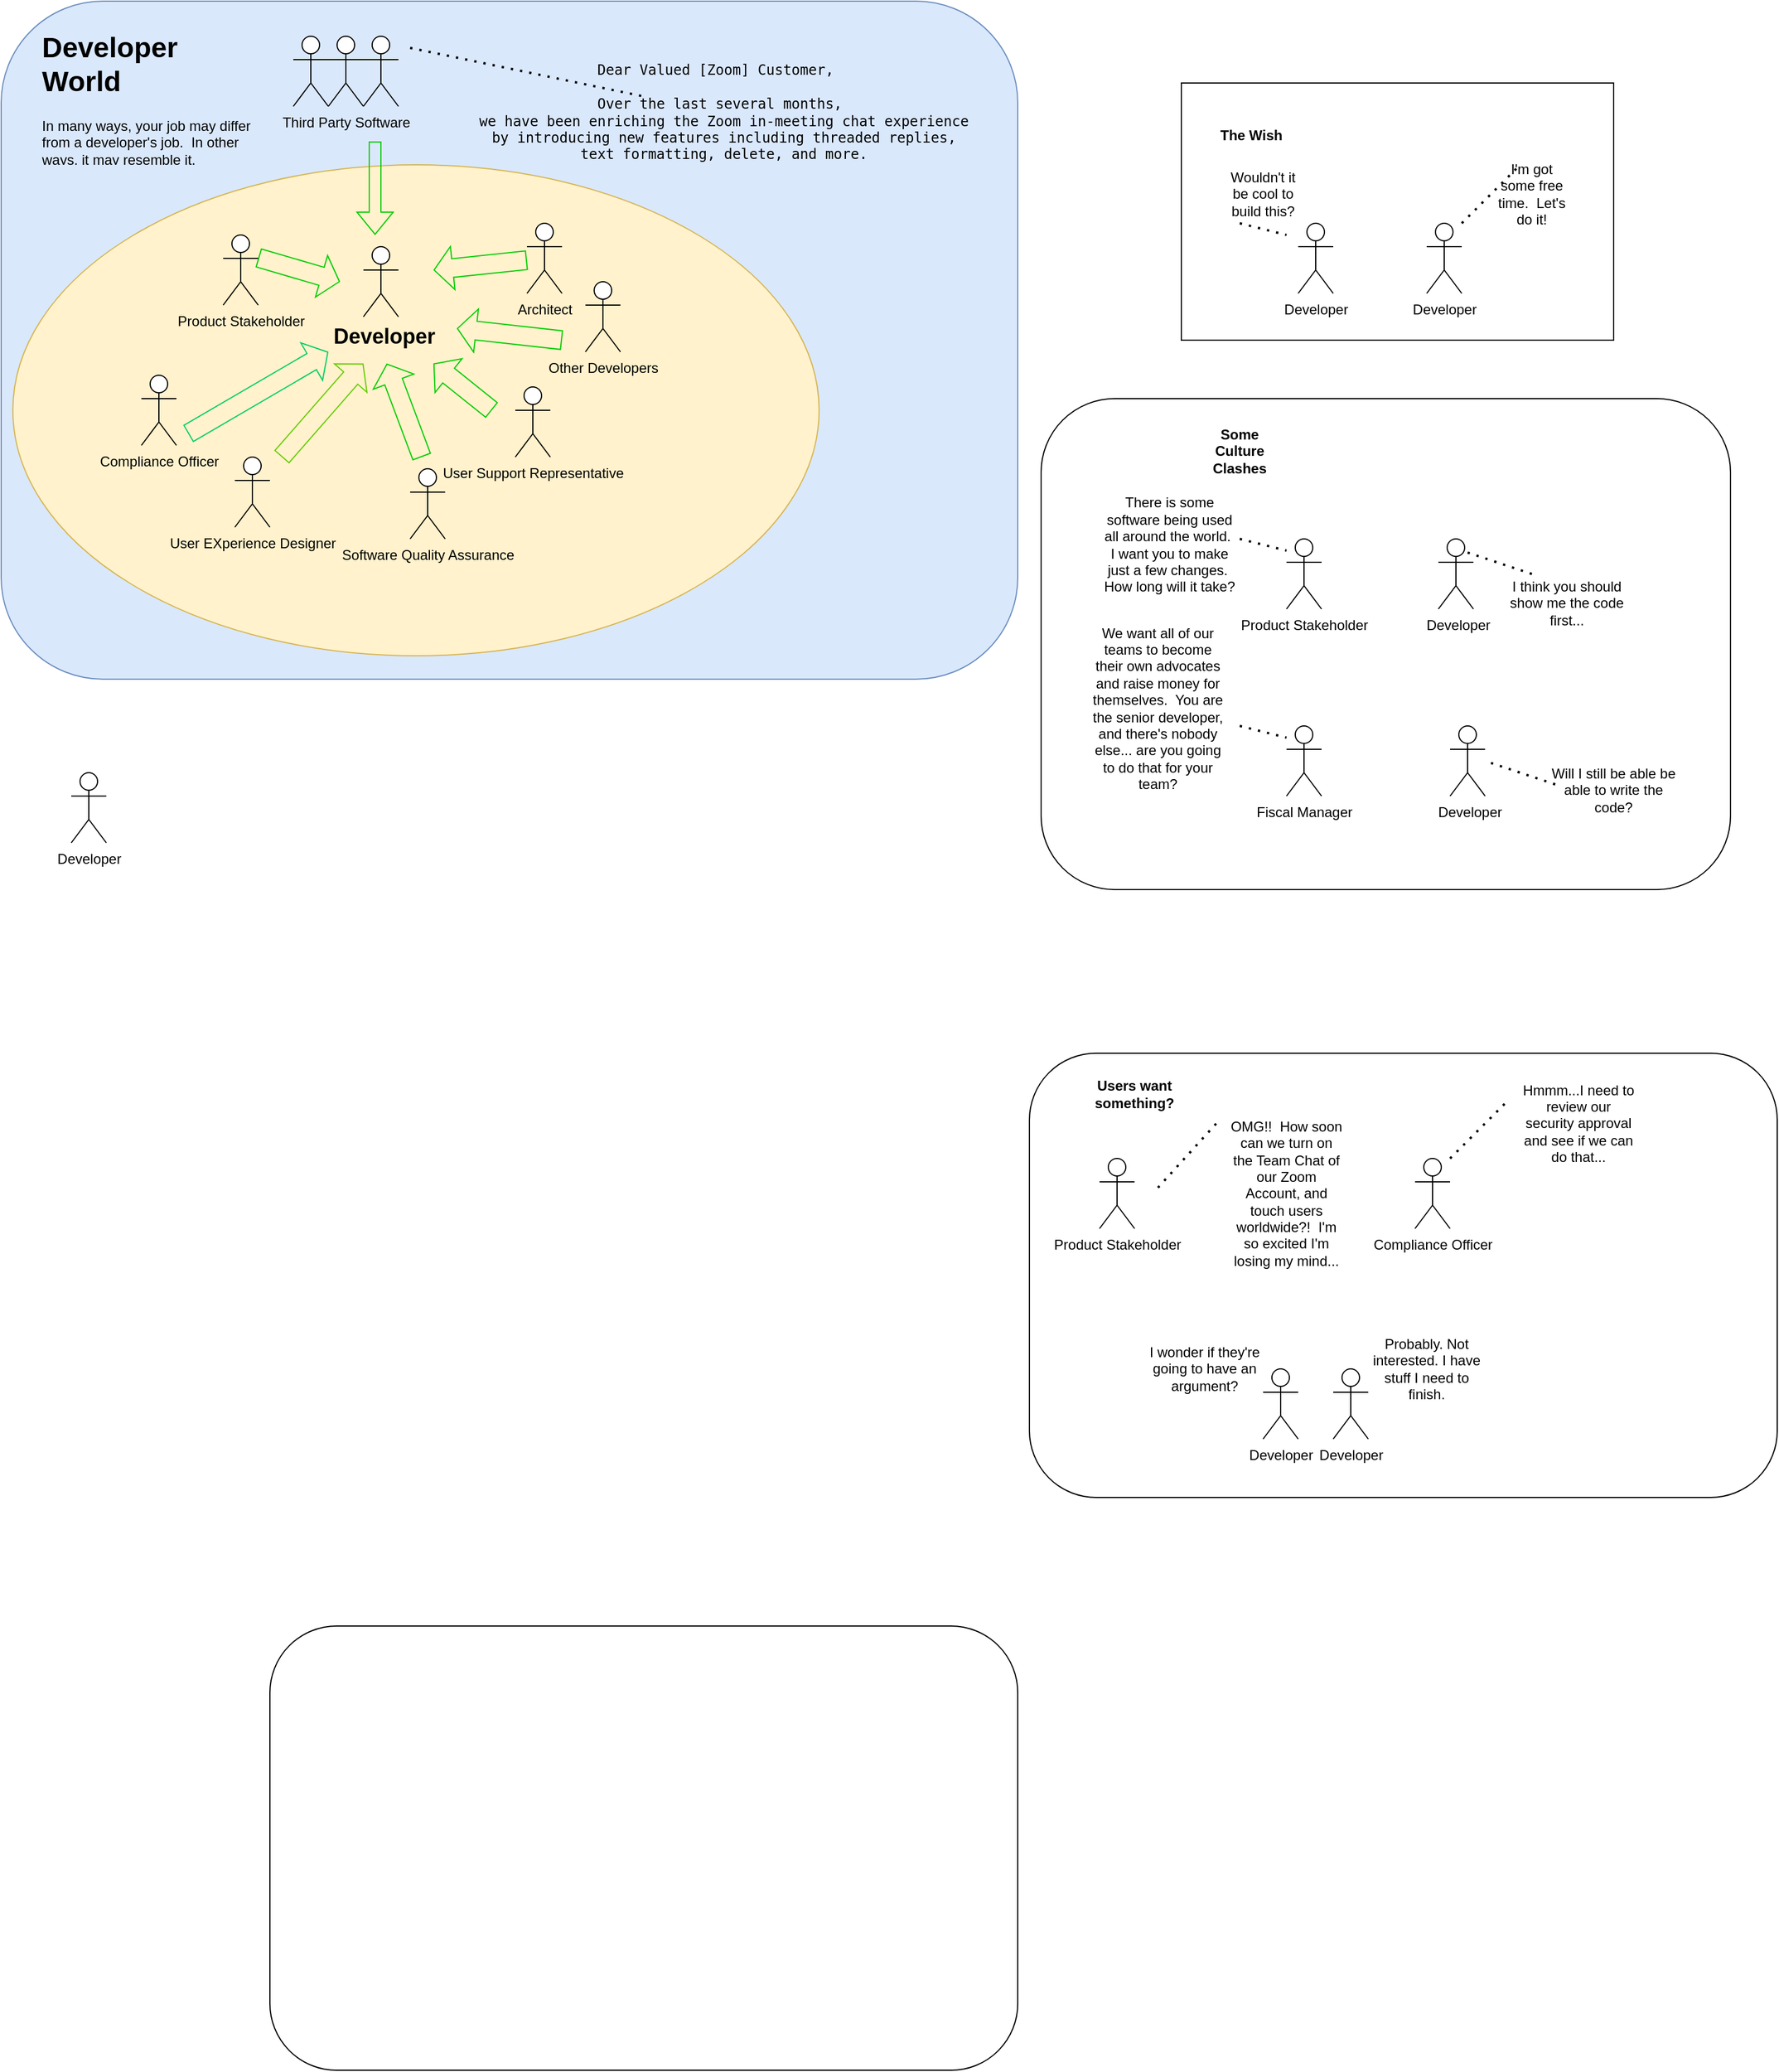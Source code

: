 <mxfile version="23.1.2" type="github">
  <diagram name="Page-1" id="3lLZawC0NmhBcoGWiqin">
    <mxGraphModel dx="1315" dy="754" grid="1" gridSize="10" guides="1" tooltips="1" connect="1" arrows="1" fold="1" page="1" pageScale="1" pageWidth="850" pageHeight="1100" math="0" shadow="0">
      <root>
        <mxCell id="0" />
        <mxCell id="1" parent="0" />
        <mxCell id="0Xk1uaQBG85P3Tt0JiG1-97" value="" style="rounded=1;whiteSpace=wrap;html=1;" vertex="1" parent="1">
          <mxGeometry x="880" y="910" width="640" height="380" as="geometry" />
        </mxCell>
        <mxCell id="0Xk1uaQBG85P3Tt0JiG1-71" value="" style="rounded=1;whiteSpace=wrap;html=1;fillColor=#dae8fc;strokeColor=#6c8ebf;" vertex="1" parent="1">
          <mxGeometry y="10" width="870" height="580" as="geometry" />
        </mxCell>
        <mxCell id="0Xk1uaQBG85P3Tt0JiG1-70" value="" style="ellipse;whiteSpace=wrap;html=1;fillColor=#fff2cc;strokeColor=#d6b656;" vertex="1" parent="1">
          <mxGeometry x="10" y="150" width="690" height="420" as="geometry" />
        </mxCell>
        <mxCell id="0Xk1uaQBG85P3Tt0JiG1-2" value="&amp;nbsp;Developer" style="shape=umlActor;verticalLabelPosition=bottom;verticalAlign=top;html=1;outlineConnect=0;fontStyle=1;fontSize=18;" vertex="1" parent="1">
          <mxGeometry x="310" y="220" width="30" height="60" as="geometry" />
        </mxCell>
        <mxCell id="0Xk1uaQBG85P3Tt0JiG1-5" value="" style="shape=umlActor;verticalLabelPosition=bottom;verticalAlign=top;html=1;outlineConnect=0;" vertex="1" parent="1">
          <mxGeometry x="310" y="40" width="30" height="60" as="geometry" />
        </mxCell>
        <mxCell id="0Xk1uaQBG85P3Tt0JiG1-6" value="Architect" style="shape=umlActor;verticalLabelPosition=bottom;verticalAlign=top;html=1;outlineConnect=0;" vertex="1" parent="1">
          <mxGeometry x="450" y="200" width="30" height="60" as="geometry" />
        </mxCell>
        <mxCell id="0Xk1uaQBG85P3Tt0JiG1-13" value="" style="shape=flexArrow;endArrow=classic;html=1;rounded=0;strokeColor=#00CC00;" edge="1" parent="1">
          <mxGeometry width="50" height="50" relative="1" as="geometry">
            <mxPoint x="320" y="130" as="sourcePoint" />
            <mxPoint x="320" y="210" as="targetPoint" />
          </mxGeometry>
        </mxCell>
        <mxCell id="0Xk1uaQBG85P3Tt0JiG1-14" value="User Support Representative" style="shape=umlActor;verticalLabelPosition=bottom;verticalAlign=top;html=1;outlineConnect=0;" vertex="1" parent="1">
          <mxGeometry x="440" y="340" width="30" height="60" as="geometry" />
        </mxCell>
        <mxCell id="0Xk1uaQBG85P3Tt0JiG1-15" value="" style="shape=flexArrow;endArrow=classic;html=1;rounded=0;width=16;endSize=5;strokeColor=#00CC00;" edge="1" parent="1">
          <mxGeometry width="50" height="50" relative="1" as="geometry">
            <mxPoint x="220" y="229.5" as="sourcePoint" />
            <mxPoint x="290" y="250" as="targetPoint" />
          </mxGeometry>
        </mxCell>
        <mxCell id="0Xk1uaQBG85P3Tt0JiG1-18" value="&lt;pre data-stringify-type=&quot;pre&quot; class=&quot;c-mrkdwn__pre&quot;&gt;Dear Valued [Zoom] Customer, &lt;br/&gt;&lt;br/&gt;Over the last several months,&lt;br&gt; we have been enriching the Zoom in-meeting chat experience&lt;br&gt; by introducing new features including threaded replies,&lt;br&gt; text formatting, delete, and more.&lt;/pre&gt;" style="text;html=1;strokeColor=none;fillColor=none;align=center;verticalAlign=middle;whiteSpace=wrap;rounded=0;" vertex="1" parent="1">
          <mxGeometry x="550" y="70" width="130" height="70" as="geometry" />
        </mxCell>
        <mxCell id="0Xk1uaQBG85P3Tt0JiG1-19" value="" style="endArrow=none;dashed=1;html=1;dashPattern=1 3;strokeWidth=2;rounded=0;" edge="1" parent="1" target="0Xk1uaQBG85P3Tt0JiG1-18">
          <mxGeometry width="50" height="50" relative="1" as="geometry">
            <mxPoint x="350" y="50" as="sourcePoint" />
            <mxPoint x="410" y="20" as="targetPoint" />
          </mxGeometry>
        </mxCell>
        <mxCell id="0Xk1uaQBG85P3Tt0JiG1-20" value="Compliance Officer" style="shape=umlActor;verticalLabelPosition=bottom;verticalAlign=top;html=1;outlineConnect=0;" vertex="1" parent="1">
          <mxGeometry x="120" y="330" width="30" height="60" as="geometry" />
        </mxCell>
        <mxCell id="0Xk1uaQBG85P3Tt0JiG1-21" value="" style="shape=flexArrow;endArrow=classic;html=1;rounded=0;width=16;endSize=5;fontColor=#000000;strokeColor=#00CC66;" edge="1" parent="1">
          <mxGeometry width="50" height="50" relative="1" as="geometry">
            <mxPoint x="160" y="380" as="sourcePoint" />
            <mxPoint x="280" y="310" as="targetPoint" />
          </mxGeometry>
        </mxCell>
        <mxCell id="0Xk1uaQBG85P3Tt0JiG1-22" value="" style="shape=flexArrow;endArrow=classic;html=1;rounded=0;width=16;endSize=5;strokeColor=#00CC00;" edge="1" parent="1" source="0Xk1uaQBG85P3Tt0JiG1-6">
          <mxGeometry width="50" height="50" relative="1" as="geometry">
            <mxPoint x="345" y="240" as="sourcePoint" />
            <mxPoint x="370" y="240" as="targetPoint" />
          </mxGeometry>
        </mxCell>
        <mxCell id="0Xk1uaQBG85P3Tt0JiG1-23" value="" style="shape=flexArrow;endArrow=classic;html=1;rounded=0;width=16;endSize=5;strokeColor=#00CC00;" edge="1" parent="1">
          <mxGeometry width="50" height="50" relative="1" as="geometry">
            <mxPoint x="420" y="360" as="sourcePoint" />
            <mxPoint x="370" y="320" as="targetPoint" />
          </mxGeometry>
        </mxCell>
        <mxCell id="0Xk1uaQBG85P3Tt0JiG1-37" value="Product Stakeholder" style="shape=umlActor;verticalLabelPosition=bottom;verticalAlign=top;html=1;outlineConnect=0;" vertex="1" parent="1">
          <mxGeometry x="940" y="1000" width="30" height="60" as="geometry" />
        </mxCell>
        <mxCell id="0Xk1uaQBG85P3Tt0JiG1-39" value="&lt;h1&gt;Developer World&lt;br&gt;&lt;/h1&gt;&lt;p&gt;In many ways, your job may differ from a developer&#39;s job.&amp;nbsp; In other ways, it may resemble it.&lt;br&gt;&lt;/p&gt;" style="text;html=1;strokeColor=none;fillColor=none;spacing=5;spacingTop=-20;whiteSpace=wrap;overflow=hidden;rounded=0;" vertex="1" parent="1">
          <mxGeometry x="30" y="30" width="190" height="120" as="geometry" />
        </mxCell>
        <mxCell id="0Xk1uaQBG85P3Tt0JiG1-50" value="User EXperience Designer" style="shape=umlActor;verticalLabelPosition=bottom;verticalAlign=top;html=1;outlineConnect=0;" vertex="1" parent="1">
          <mxGeometry x="200" y="400" width="30" height="60" as="geometry" />
        </mxCell>
        <mxCell id="0Xk1uaQBG85P3Tt0JiG1-51" value="Software Quality Assurance" style="shape=umlActor;verticalLabelPosition=bottom;verticalAlign=top;html=1;outlineConnect=0;" vertex="1" parent="1">
          <mxGeometry x="350" y="410" width="30" height="60" as="geometry" />
        </mxCell>
        <mxCell id="0Xk1uaQBG85P3Tt0JiG1-55" value="" style="shape=flexArrow;endArrow=classic;html=1;rounded=0;width=16;endSize=5;strokeColor=#66CC00;" edge="1" parent="1">
          <mxGeometry width="50" height="50" relative="1" as="geometry">
            <mxPoint x="240" y="400" as="sourcePoint" />
            <mxPoint x="310" y="320" as="targetPoint" />
          </mxGeometry>
        </mxCell>
        <mxCell id="0Xk1uaQBG85P3Tt0JiG1-56" value="" style="shape=flexArrow;endArrow=classic;html=1;rounded=0;width=16;endSize=5;strokeColor=#00CC00;" edge="1" parent="1">
          <mxGeometry width="50" height="50" relative="1" as="geometry">
            <mxPoint x="360" y="400" as="sourcePoint" />
            <mxPoint x="330" y="320" as="targetPoint" />
          </mxGeometry>
        </mxCell>
        <mxCell id="0Xk1uaQBG85P3Tt0JiG1-58" value="" style="group;fillColor=#DAE8FC;strokeColor=#6c8ebf;fillStyle=dots;" vertex="1" connectable="0" parent="1">
          <mxGeometry x="1010" y="80" width="370" height="220" as="geometry" />
        </mxCell>
        <mxCell id="0Xk1uaQBG85P3Tt0JiG1-57" value="" style="rounded=0;whiteSpace=wrap;html=1;" vertex="1" parent="0Xk1uaQBG85P3Tt0JiG1-58">
          <mxGeometry width="370" height="220" as="geometry" />
        </mxCell>
        <mxCell id="0Xk1uaQBG85P3Tt0JiG1-25" value="Developer" style="shape=umlActor;verticalLabelPosition=bottom;verticalAlign=top;html=1;outlineConnect=0;" vertex="1" parent="0Xk1uaQBG85P3Tt0JiG1-58">
          <mxGeometry x="100" y="120" width="30" height="60" as="geometry" />
        </mxCell>
        <mxCell id="0Xk1uaQBG85P3Tt0JiG1-26" value="Developer" style="shape=umlActor;verticalLabelPosition=bottom;verticalAlign=top;html=1;outlineConnect=0;" vertex="1" parent="0Xk1uaQBG85P3Tt0JiG1-58">
          <mxGeometry x="210" y="120" width="30" height="60" as="geometry" />
        </mxCell>
        <mxCell id="0Xk1uaQBG85P3Tt0JiG1-27" value="Wouldn&#39;t it be cool to build this?" style="text;html=1;strokeColor=none;fillColor=none;align=center;verticalAlign=middle;whiteSpace=wrap;rounded=0;" vertex="1" parent="0Xk1uaQBG85P3Tt0JiG1-58">
          <mxGeometry x="40" y="80" width="60" height="30" as="geometry" />
        </mxCell>
        <mxCell id="0Xk1uaQBG85P3Tt0JiG1-28" value="I&#39;m got some free time.&amp;nbsp; Let&#39;s do it!" style="text;html=1;strokeColor=none;fillColor=none;align=center;verticalAlign=middle;whiteSpace=wrap;rounded=0;" vertex="1" parent="0Xk1uaQBG85P3Tt0JiG1-58">
          <mxGeometry x="270" y="80" width="60" height="30" as="geometry" />
        </mxCell>
        <mxCell id="0Xk1uaQBG85P3Tt0JiG1-29" value="" style="endArrow=none;dashed=1;html=1;dashPattern=1 3;strokeWidth=2;rounded=0;" edge="1" parent="0Xk1uaQBG85P3Tt0JiG1-58">
          <mxGeometry width="50" height="50" relative="1" as="geometry">
            <mxPoint x="50" y="120" as="sourcePoint" />
            <mxPoint x="90" y="130" as="targetPoint" />
          </mxGeometry>
        </mxCell>
        <mxCell id="0Xk1uaQBG85P3Tt0JiG1-33" value="" style="endArrow=none;dashed=1;html=1;dashPattern=1 3;strokeWidth=2;rounded=0;" edge="1" parent="0Xk1uaQBG85P3Tt0JiG1-58">
          <mxGeometry width="50" height="50" relative="1" as="geometry">
            <mxPoint x="240" y="120" as="sourcePoint" />
            <mxPoint x="290" y="70" as="targetPoint" />
          </mxGeometry>
        </mxCell>
        <mxCell id="0Xk1uaQBG85P3Tt0JiG1-34" value="&lt;b&gt;The Wish&lt;/b&gt;" style="text;html=1;strokeColor=none;fillColor=none;align=center;verticalAlign=middle;whiteSpace=wrap;rounded=0;" vertex="1" parent="0Xk1uaQBG85P3Tt0JiG1-58">
          <mxGeometry x="30" y="30" width="60" height="30" as="geometry" />
        </mxCell>
        <mxCell id="0Xk1uaQBG85P3Tt0JiG1-59" value="Other Developers" style="shape=umlActor;verticalLabelPosition=bottom;verticalAlign=top;html=1;outlineConnect=0;" vertex="1" parent="1">
          <mxGeometry x="500" y="250" width="30" height="60" as="geometry" />
        </mxCell>
        <mxCell id="0Xk1uaQBG85P3Tt0JiG1-61" value="" style="shape=flexArrow;endArrow=classic;html=1;rounded=0;width=16;endSize=5;strokeColor=#00CC00;" edge="1" parent="1">
          <mxGeometry width="50" height="50" relative="1" as="geometry">
            <mxPoint x="480" y="300" as="sourcePoint" />
            <mxPoint x="390" y="290" as="targetPoint" />
          </mxGeometry>
        </mxCell>
        <mxCell id="0Xk1uaQBG85P3Tt0JiG1-62" value="Third Party Software" style="shape=umlActor;verticalLabelPosition=bottom;verticalAlign=top;html=1;outlineConnect=0;" vertex="1" parent="1">
          <mxGeometry x="280" y="40" width="30" height="60" as="geometry" />
        </mxCell>
        <mxCell id="0Xk1uaQBG85P3Tt0JiG1-63" value="" style="shape=umlActor;verticalLabelPosition=bottom;verticalAlign=top;html=1;outlineConnect=0;" vertex="1" parent="1">
          <mxGeometry x="250" y="40" width="30" height="60" as="geometry" />
        </mxCell>
        <mxCell id="0Xk1uaQBG85P3Tt0JiG1-66" value="" style="group;" vertex="1" connectable="0" parent="1">
          <mxGeometry x="890" y="350" width="590" height="420" as="geometry" />
        </mxCell>
        <mxCell id="0Xk1uaQBG85P3Tt0JiG1-64" value="" style="rounded=1;whiteSpace=wrap;html=1;" vertex="1" parent="0Xk1uaQBG85P3Tt0JiG1-66">
          <mxGeometry width="590" height="420" as="geometry" />
        </mxCell>
        <mxCell id="0Xk1uaQBG85P3Tt0JiG1-1" value="Product Stakeholder" style="shape=umlActor;verticalLabelPosition=bottom;verticalAlign=top;html=1;outlineConnect=0;" vertex="1" parent="0Xk1uaQBG85P3Tt0JiG1-66">
          <mxGeometry x="210" y="120" width="30" height="60" as="geometry" />
        </mxCell>
        <mxCell id="0Xk1uaQBG85P3Tt0JiG1-35" value="&lt;b&gt;Some Culture Clashes&lt;br&gt;&lt;/b&gt;" style="text;html=1;strokeColor=none;fillColor=none;align=center;verticalAlign=middle;whiteSpace=wrap;rounded=0;" vertex="1" parent="0Xk1uaQBG85P3Tt0JiG1-66">
          <mxGeometry x="140" y="30" width="60" height="30" as="geometry" />
        </mxCell>
        <mxCell id="0Xk1uaQBG85P3Tt0JiG1-36" value="&amp;nbsp;Developer" style="shape=umlActor;verticalLabelPosition=bottom;verticalAlign=top;html=1;outlineConnect=0;" vertex="1" parent="0Xk1uaQBG85P3Tt0JiG1-66">
          <mxGeometry x="340" y="120" width="30" height="60" as="geometry" />
        </mxCell>
        <mxCell id="0Xk1uaQBG85P3Tt0JiG1-40" value="There is some software being used all around the world.&amp;nbsp; I want you to make just a few changes.&amp;nbsp; How long will it take?" style="text;html=1;strokeColor=none;fillColor=none;align=center;verticalAlign=middle;whiteSpace=wrap;rounded=0;" vertex="1" parent="0Xk1uaQBG85P3Tt0JiG1-66">
          <mxGeometry x="50" y="100" width="120" height="50" as="geometry" />
        </mxCell>
        <mxCell id="0Xk1uaQBG85P3Tt0JiG1-41" value="I think you should show me the code first..." style="text;html=1;strokeColor=none;fillColor=none;align=center;verticalAlign=middle;whiteSpace=wrap;rounded=0;" vertex="1" parent="0Xk1uaQBG85P3Tt0JiG1-66">
          <mxGeometry x="390" y="150" width="120" height="50" as="geometry" />
        </mxCell>
        <mxCell id="0Xk1uaQBG85P3Tt0JiG1-42" value="" style="endArrow=none;dashed=1;html=1;dashPattern=1 3;strokeWidth=2;rounded=0;" edge="1" parent="0Xk1uaQBG85P3Tt0JiG1-66">
          <mxGeometry width="50" height="50" relative="1" as="geometry">
            <mxPoint x="170" y="120" as="sourcePoint" />
            <mxPoint x="210" y="130" as="targetPoint" />
          </mxGeometry>
        </mxCell>
        <mxCell id="0Xk1uaQBG85P3Tt0JiG1-43" value="" style="endArrow=none;dashed=1;html=1;dashPattern=1 3;strokeWidth=2;rounded=0;" edge="1" parent="0Xk1uaQBG85P3Tt0JiG1-66">
          <mxGeometry width="50" height="50" relative="1" as="geometry">
            <mxPoint x="420" y="150" as="sourcePoint" />
            <mxPoint x="360" y="130" as="targetPoint" />
          </mxGeometry>
        </mxCell>
        <mxCell id="0Xk1uaQBG85P3Tt0JiG1-44" value="Fiscal Manager" style="shape=umlActor;verticalLabelPosition=bottom;verticalAlign=top;html=1;outlineConnect=0;" vertex="1" parent="0Xk1uaQBG85P3Tt0JiG1-66">
          <mxGeometry x="210" y="280" width="30" height="60" as="geometry" />
        </mxCell>
        <mxCell id="0Xk1uaQBG85P3Tt0JiG1-45" value="&amp;nbsp;Developer" style="shape=umlActor;verticalLabelPosition=bottom;verticalAlign=top;html=1;outlineConnect=0;" vertex="1" parent="0Xk1uaQBG85P3Tt0JiG1-66">
          <mxGeometry x="350" y="280" width="30" height="60" as="geometry" />
        </mxCell>
        <mxCell id="0Xk1uaQBG85P3Tt0JiG1-46" value="We want all of our teams to become their own advocates and raise money for themselves.&amp;nbsp; You are the senior developer, and there&#39;s nobody else... are you going to do that for your team?" style="text;html=1;strokeColor=none;fillColor=none;align=center;verticalAlign=middle;whiteSpace=wrap;rounded=0;" vertex="1" parent="0Xk1uaQBG85P3Tt0JiG1-66">
          <mxGeometry x="40" y="240" width="120" height="50" as="geometry" />
        </mxCell>
        <mxCell id="0Xk1uaQBG85P3Tt0JiG1-47" value="" style="endArrow=none;dashed=1;html=1;dashPattern=1 3;strokeWidth=2;rounded=0;" edge="1" parent="0Xk1uaQBG85P3Tt0JiG1-66">
          <mxGeometry width="50" height="50" relative="1" as="geometry">
            <mxPoint x="440" y="330" as="sourcePoint" />
            <mxPoint x="380" y="310" as="targetPoint" />
          </mxGeometry>
        </mxCell>
        <mxCell id="0Xk1uaQBG85P3Tt0JiG1-48" value="" style="endArrow=none;dashed=1;html=1;dashPattern=1 3;strokeWidth=2;rounded=0;" edge="1" parent="0Xk1uaQBG85P3Tt0JiG1-66">
          <mxGeometry width="50" height="50" relative="1" as="geometry">
            <mxPoint x="170" y="280" as="sourcePoint" />
            <mxPoint x="210" y="290" as="targetPoint" />
          </mxGeometry>
        </mxCell>
        <mxCell id="0Xk1uaQBG85P3Tt0JiG1-49" value="Will I still be able be able to write the code?" style="text;html=1;strokeColor=none;fillColor=none;align=center;verticalAlign=middle;whiteSpace=wrap;rounded=0;" vertex="1" parent="0Xk1uaQBG85P3Tt0JiG1-66">
          <mxGeometry x="430" y="310" width="120" height="50" as="geometry" />
        </mxCell>
        <mxCell id="0Xk1uaQBG85P3Tt0JiG1-87" value="Developer" style="shape=umlActor;verticalLabelPosition=bottom;verticalAlign=top;html=1;outlineConnect=0;" vertex="1" parent="1">
          <mxGeometry x="60" y="670" width="30" height="60" as="geometry" />
        </mxCell>
        <mxCell id="0Xk1uaQBG85P3Tt0JiG1-88" value="Developer" style="shape=umlActor;verticalLabelPosition=bottom;verticalAlign=top;html=1;outlineConnect=0;" vertex="1" parent="1">
          <mxGeometry x="1080" y="1180" width="30" height="60" as="geometry" />
        </mxCell>
        <mxCell id="0Xk1uaQBG85P3Tt0JiG1-89" value="Compliance Officer" style="shape=umlActor;verticalLabelPosition=bottom;verticalAlign=top;html=1;outlineConnect=0;" vertex="1" parent="1">
          <mxGeometry x="1210" y="1000" width="30" height="60" as="geometry" />
        </mxCell>
        <mxCell id="0Xk1uaQBG85P3Tt0JiG1-90" value="Product Stakeholder" style="shape=umlActor;verticalLabelPosition=bottom;verticalAlign=top;html=1;outlineConnect=0;" vertex="1" parent="1">
          <mxGeometry x="190" y="210" width="30" height="60" as="geometry" />
        </mxCell>
        <mxCell id="0Xk1uaQBG85P3Tt0JiG1-91" value="Hmmm...I need to review our security approval and see if we can do that..." style="text;html=1;strokeColor=none;fillColor=none;align=center;verticalAlign=middle;whiteSpace=wrap;rounded=0;" vertex="1" parent="1">
          <mxGeometry x="1300" y="940" width="100" height="60" as="geometry" />
        </mxCell>
        <mxCell id="0Xk1uaQBG85P3Tt0JiG1-92" value="I wonder if they&#39;re going to have an argument?" style="text;html=1;strokeColor=none;fillColor=none;align=center;verticalAlign=middle;whiteSpace=wrap;rounded=0;" vertex="1" parent="1">
          <mxGeometry x="980" y="1150" width="100" height="60" as="geometry" />
        </mxCell>
        <mxCell id="0Xk1uaQBG85P3Tt0JiG1-93" value="OMG!!&amp;nbsp; How soon can we turn on the Team Chat of our Zoom Account, and touch users worldwide?!&amp;nbsp; I&#39;m so excited I&#39;m losing my mind..." style="text;html=1;strokeColor=none;fillColor=none;align=center;verticalAlign=middle;whiteSpace=wrap;rounded=0;" vertex="1" parent="1">
          <mxGeometry x="1050" y="1000" width="100" height="60" as="geometry" />
        </mxCell>
        <mxCell id="0Xk1uaQBG85P3Tt0JiG1-95" value="Developer" style="shape=umlActor;verticalLabelPosition=bottom;verticalAlign=top;html=1;outlineConnect=0;" vertex="1" parent="1">
          <mxGeometry x="1140" y="1180" width="30" height="60" as="geometry" />
        </mxCell>
        <mxCell id="0Xk1uaQBG85P3Tt0JiG1-96" value="Probably. Not interested. I have stuff I need to finish." style="text;html=1;strokeColor=none;fillColor=none;align=center;verticalAlign=middle;whiteSpace=wrap;rounded=0;" vertex="1" parent="1">
          <mxGeometry x="1170" y="1150" width="100" height="60" as="geometry" />
        </mxCell>
        <mxCell id="0Xk1uaQBG85P3Tt0JiG1-100" value="&lt;b&gt;Users want something?&lt;br&gt;&lt;/b&gt;" style="text;html=1;strokeColor=none;fillColor=none;align=center;verticalAlign=middle;whiteSpace=wrap;rounded=0;" vertex="1" parent="1">
          <mxGeometry x="940" y="930" width="60" height="30" as="geometry" />
        </mxCell>
        <mxCell id="0Xk1uaQBG85P3Tt0JiG1-102" value="" style="endArrow=none;dashed=1;html=1;dashPattern=1 3;strokeWidth=2;rounded=0;" edge="1" parent="1">
          <mxGeometry width="50" height="50" relative="1" as="geometry">
            <mxPoint x="1240" y="1000" as="sourcePoint" />
            <mxPoint x="1290" y="950" as="targetPoint" />
          </mxGeometry>
        </mxCell>
        <mxCell id="0Xk1uaQBG85P3Tt0JiG1-103" value="" style="endArrow=none;dashed=1;html=1;dashPattern=1 3;strokeWidth=2;rounded=0;" edge="1" parent="1">
          <mxGeometry width="50" height="50" relative="1" as="geometry">
            <mxPoint x="990" y="1025" as="sourcePoint" />
            <mxPoint x="1040" y="970" as="targetPoint" />
          </mxGeometry>
        </mxCell>
        <mxCell id="0Xk1uaQBG85P3Tt0JiG1-105" value="" style="rounded=1;whiteSpace=wrap;html=1;" vertex="1" parent="1">
          <mxGeometry x="230" y="1400" width="640" height="380" as="geometry" />
        </mxCell>
      </root>
    </mxGraphModel>
  </diagram>
</mxfile>

